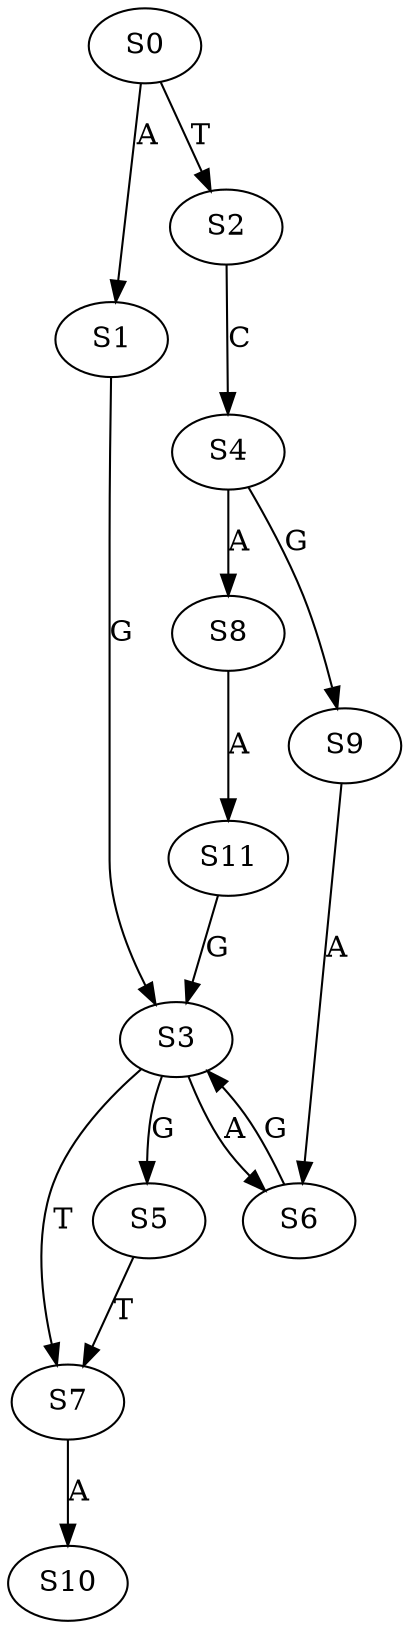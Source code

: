 strict digraph  {
	S0 -> S1 [ label = A ];
	S0 -> S2 [ label = T ];
	S1 -> S3 [ label = G ];
	S2 -> S4 [ label = C ];
	S3 -> S5 [ label = G ];
	S3 -> S6 [ label = A ];
	S3 -> S7 [ label = T ];
	S4 -> S8 [ label = A ];
	S4 -> S9 [ label = G ];
	S5 -> S7 [ label = T ];
	S6 -> S3 [ label = G ];
	S7 -> S10 [ label = A ];
	S8 -> S11 [ label = A ];
	S9 -> S6 [ label = A ];
	S11 -> S3 [ label = G ];
}
